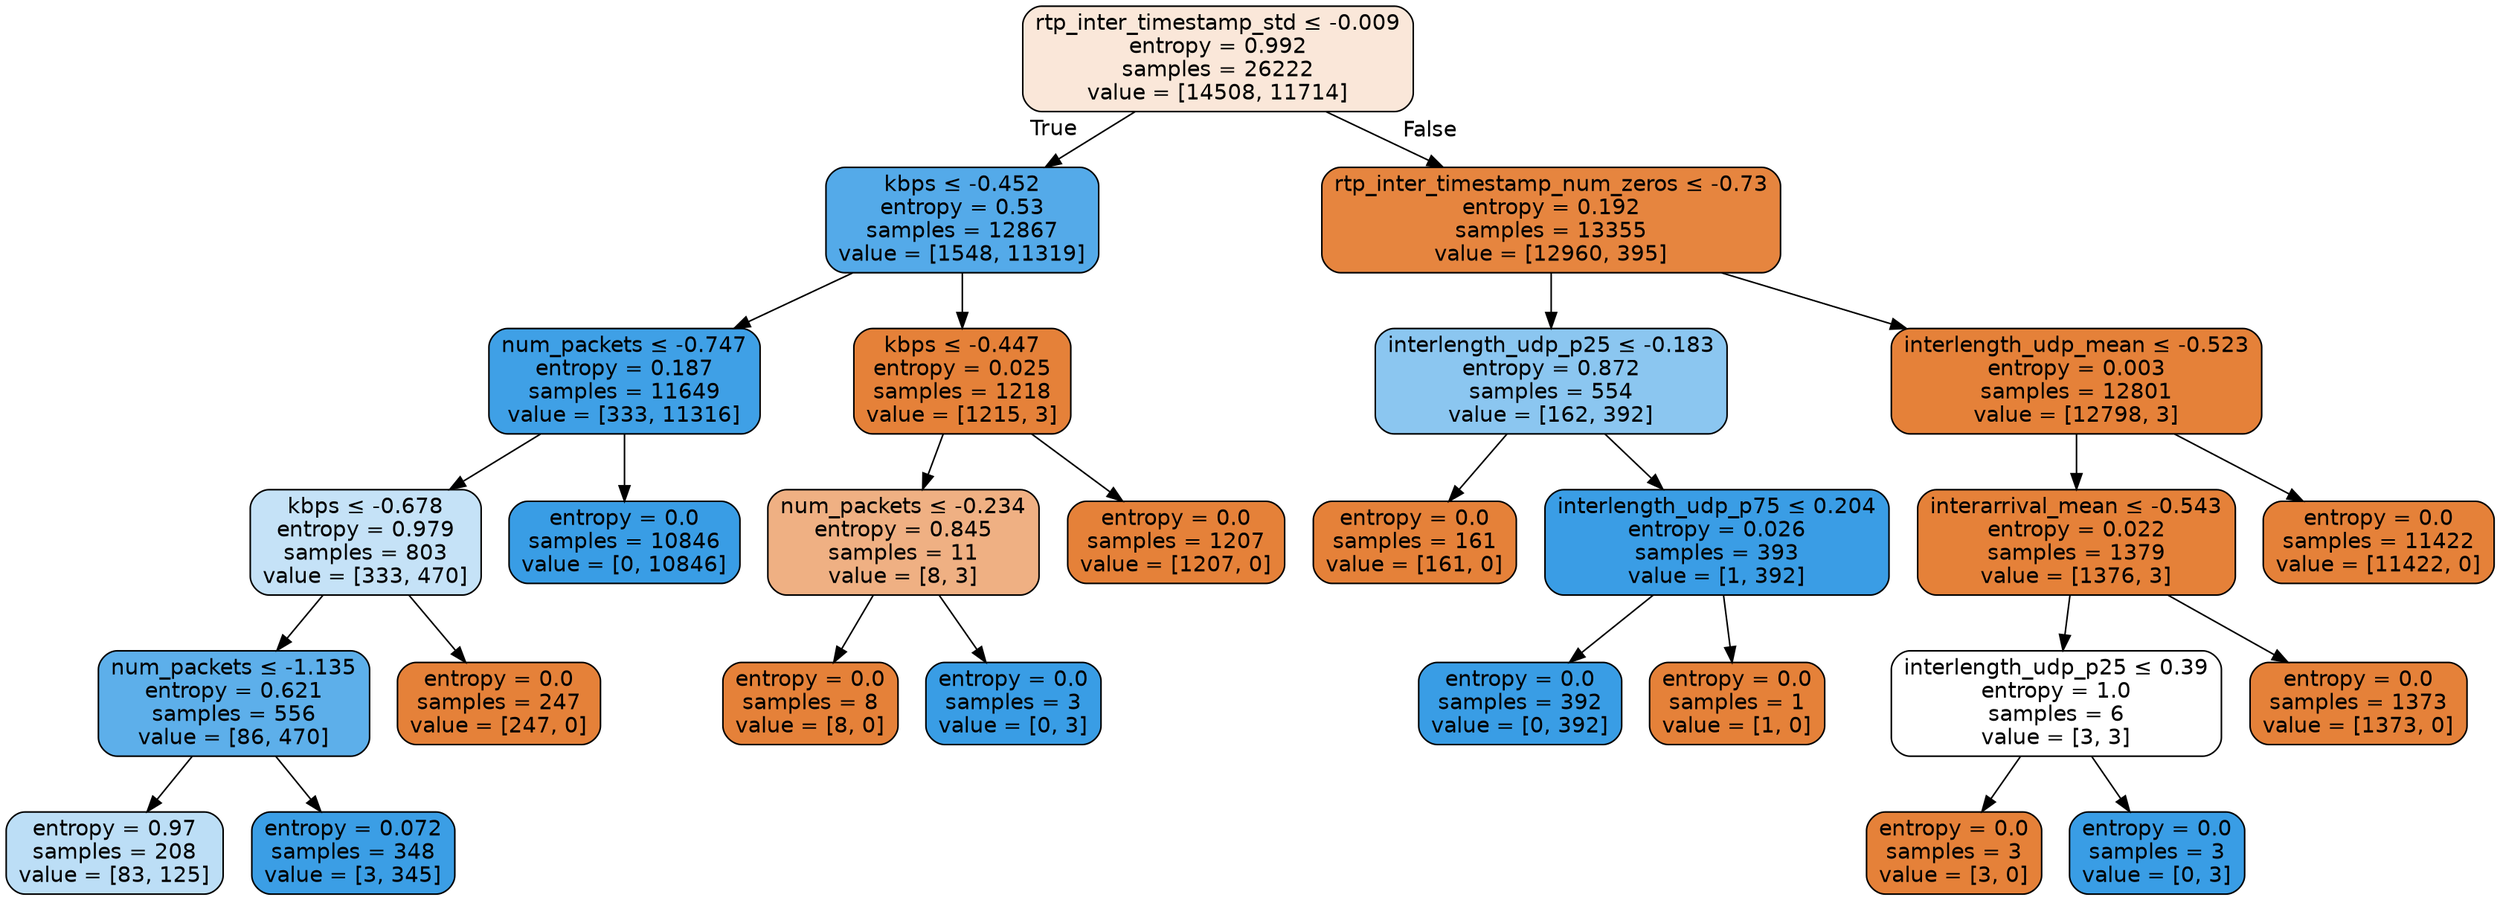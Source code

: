 digraph Tree {
node [shape=box, style="filled, rounded", color="black", fontname=helvetica] ;
edge [fontname=helvetica] ;
0 [label=<rtp_inter_timestamp_std &le; -0.009<br/>entropy = 0.992<br/>samples = 26222<br/>value = [14508, 11714]>, fillcolor="#fae7d9"] ;
1 [label=<kbps &le; -0.452<br/>entropy = 0.53<br/>samples = 12867<br/>value = [1548, 11319]>, fillcolor="#54aae9"] ;
0 -> 1 [labeldistance=2.5, labelangle=45, headlabel="True"] ;
2 [label=<num_packets &le; -0.747<br/>entropy = 0.187<br/>samples = 11649<br/>value = [333, 11316]>, fillcolor="#3fa0e6"] ;
1 -> 2 ;
3 [label=<kbps &le; -0.678<br/>entropy = 0.979<br/>samples = 803<br/>value = [333, 470]>, fillcolor="#c5e2f7"] ;
2 -> 3 ;
4 [label=<num_packets &le; -1.135<br/>entropy = 0.621<br/>samples = 556<br/>value = [86, 470]>, fillcolor="#5dafea"] ;
3 -> 4 ;
5 [label=<entropy = 0.97<br/>samples = 208<br/>value = [83, 125]>, fillcolor="#bcdef6"] ;
4 -> 5 ;
6 [label=<entropy = 0.072<br/>samples = 348<br/>value = [3, 345]>, fillcolor="#3b9ee5"] ;
4 -> 6 ;
7 [label=<entropy = 0.0<br/>samples = 247<br/>value = [247, 0]>, fillcolor="#e58139"] ;
3 -> 7 ;
8 [label=<entropy = 0.0<br/>samples = 10846<br/>value = [0, 10846]>, fillcolor="#399de5"] ;
2 -> 8 ;
9 [label=<kbps &le; -0.447<br/>entropy = 0.025<br/>samples = 1218<br/>value = [1215, 3]>, fillcolor="#e58139"] ;
1 -> 9 ;
10 [label=<num_packets &le; -0.234<br/>entropy = 0.845<br/>samples = 11<br/>value = [8, 3]>, fillcolor="#efb083"] ;
9 -> 10 ;
11 [label=<entropy = 0.0<br/>samples = 8<br/>value = [8, 0]>, fillcolor="#e58139"] ;
10 -> 11 ;
12 [label=<entropy = 0.0<br/>samples = 3<br/>value = [0, 3]>, fillcolor="#399de5"] ;
10 -> 12 ;
13 [label=<entropy = 0.0<br/>samples = 1207<br/>value = [1207, 0]>, fillcolor="#e58139"] ;
9 -> 13 ;
14 [label=<rtp_inter_timestamp_num_zeros &le; -0.73<br/>entropy = 0.192<br/>samples = 13355<br/>value = [12960, 395]>, fillcolor="#e6853f"] ;
0 -> 14 [labeldistance=2.5, labelangle=-45, headlabel="False"] ;
15 [label=<interlength_udp_p25 &le; -0.183<br/>entropy = 0.872<br/>samples = 554<br/>value = [162, 392]>, fillcolor="#8bc6f0"] ;
14 -> 15 ;
16 [label=<entropy = 0.0<br/>samples = 161<br/>value = [161, 0]>, fillcolor="#e58139"] ;
15 -> 16 ;
17 [label=<interlength_udp_p75 &le; 0.204<br/>entropy = 0.026<br/>samples = 393<br/>value = [1, 392]>, fillcolor="#3a9de5"] ;
15 -> 17 ;
18 [label=<entropy = 0.0<br/>samples = 392<br/>value = [0, 392]>, fillcolor="#399de5"] ;
17 -> 18 ;
19 [label=<entropy = 0.0<br/>samples = 1<br/>value = [1, 0]>, fillcolor="#e58139"] ;
17 -> 19 ;
20 [label=<interlength_udp_mean &le; -0.523<br/>entropy = 0.003<br/>samples = 12801<br/>value = [12798, 3]>, fillcolor="#e58139"] ;
14 -> 20 ;
21 [label=<interarrival_mean &le; -0.543<br/>entropy = 0.022<br/>samples = 1379<br/>value = [1376, 3]>, fillcolor="#e58139"] ;
20 -> 21 ;
22 [label=<interlength_udp_p25 &le; 0.39<br/>entropy = 1.0<br/>samples = 6<br/>value = [3, 3]>, fillcolor="#ffffff"] ;
21 -> 22 ;
23 [label=<entropy = 0.0<br/>samples = 3<br/>value = [3, 0]>, fillcolor="#e58139"] ;
22 -> 23 ;
24 [label=<entropy = 0.0<br/>samples = 3<br/>value = [0, 3]>, fillcolor="#399de5"] ;
22 -> 24 ;
25 [label=<entropy = 0.0<br/>samples = 1373<br/>value = [1373, 0]>, fillcolor="#e58139"] ;
21 -> 25 ;
26 [label=<entropy = 0.0<br/>samples = 11422<br/>value = [11422, 0]>, fillcolor="#e58139"] ;
20 -> 26 ;
}